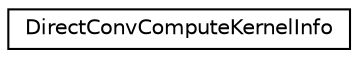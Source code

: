 digraph "Graphical Class Hierarchy"
{
 // LATEX_PDF_SIZE
  edge [fontname="Helvetica",fontsize="10",labelfontname="Helvetica",labelfontsize="10"];
  node [fontname="Helvetica",fontsize="10",shape=record];
  rankdir="LR";
  Node0 [label="DirectConvComputeKernelInfo",height=0.2,width=0.4,color="black", fillcolor="white", style="filled",URL="$structarm__compute_1_1_direct_conv_compute_kernel_info.xhtml",tooltip="Compute descriptor used by the direct convolution kernel."];
}
